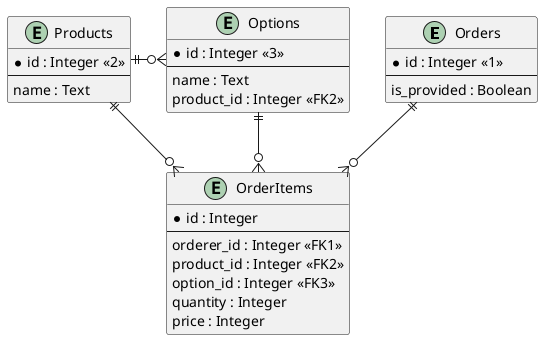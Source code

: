 @startuml order

  entity "Orders" {
    * id : Integer <<1>>
    --
    is_provided : Boolean
  }

  entity "OrderItems" {
    * id : Integer
    --
    orderer_id : Integer <<FK1>>
    product_id : Integer <<FK2>>
    option_id : Integer <<FK3>>
    quantity : Integer
    price : Integer
  }

  entity "Products" {
    * id : Integer <<2>>
    --
    name : Text
  }

  entity "Options" {
    * id : Integer <<3>>
    --
    name : Text
    product_id : Integer <<FK2>>
  }

  Orders ||-d-o{OrderItems
  Products ||-d-o{OrderItems
  Options ||-d-o{OrderItems
  Products ||-r-o{Options
@enduml
